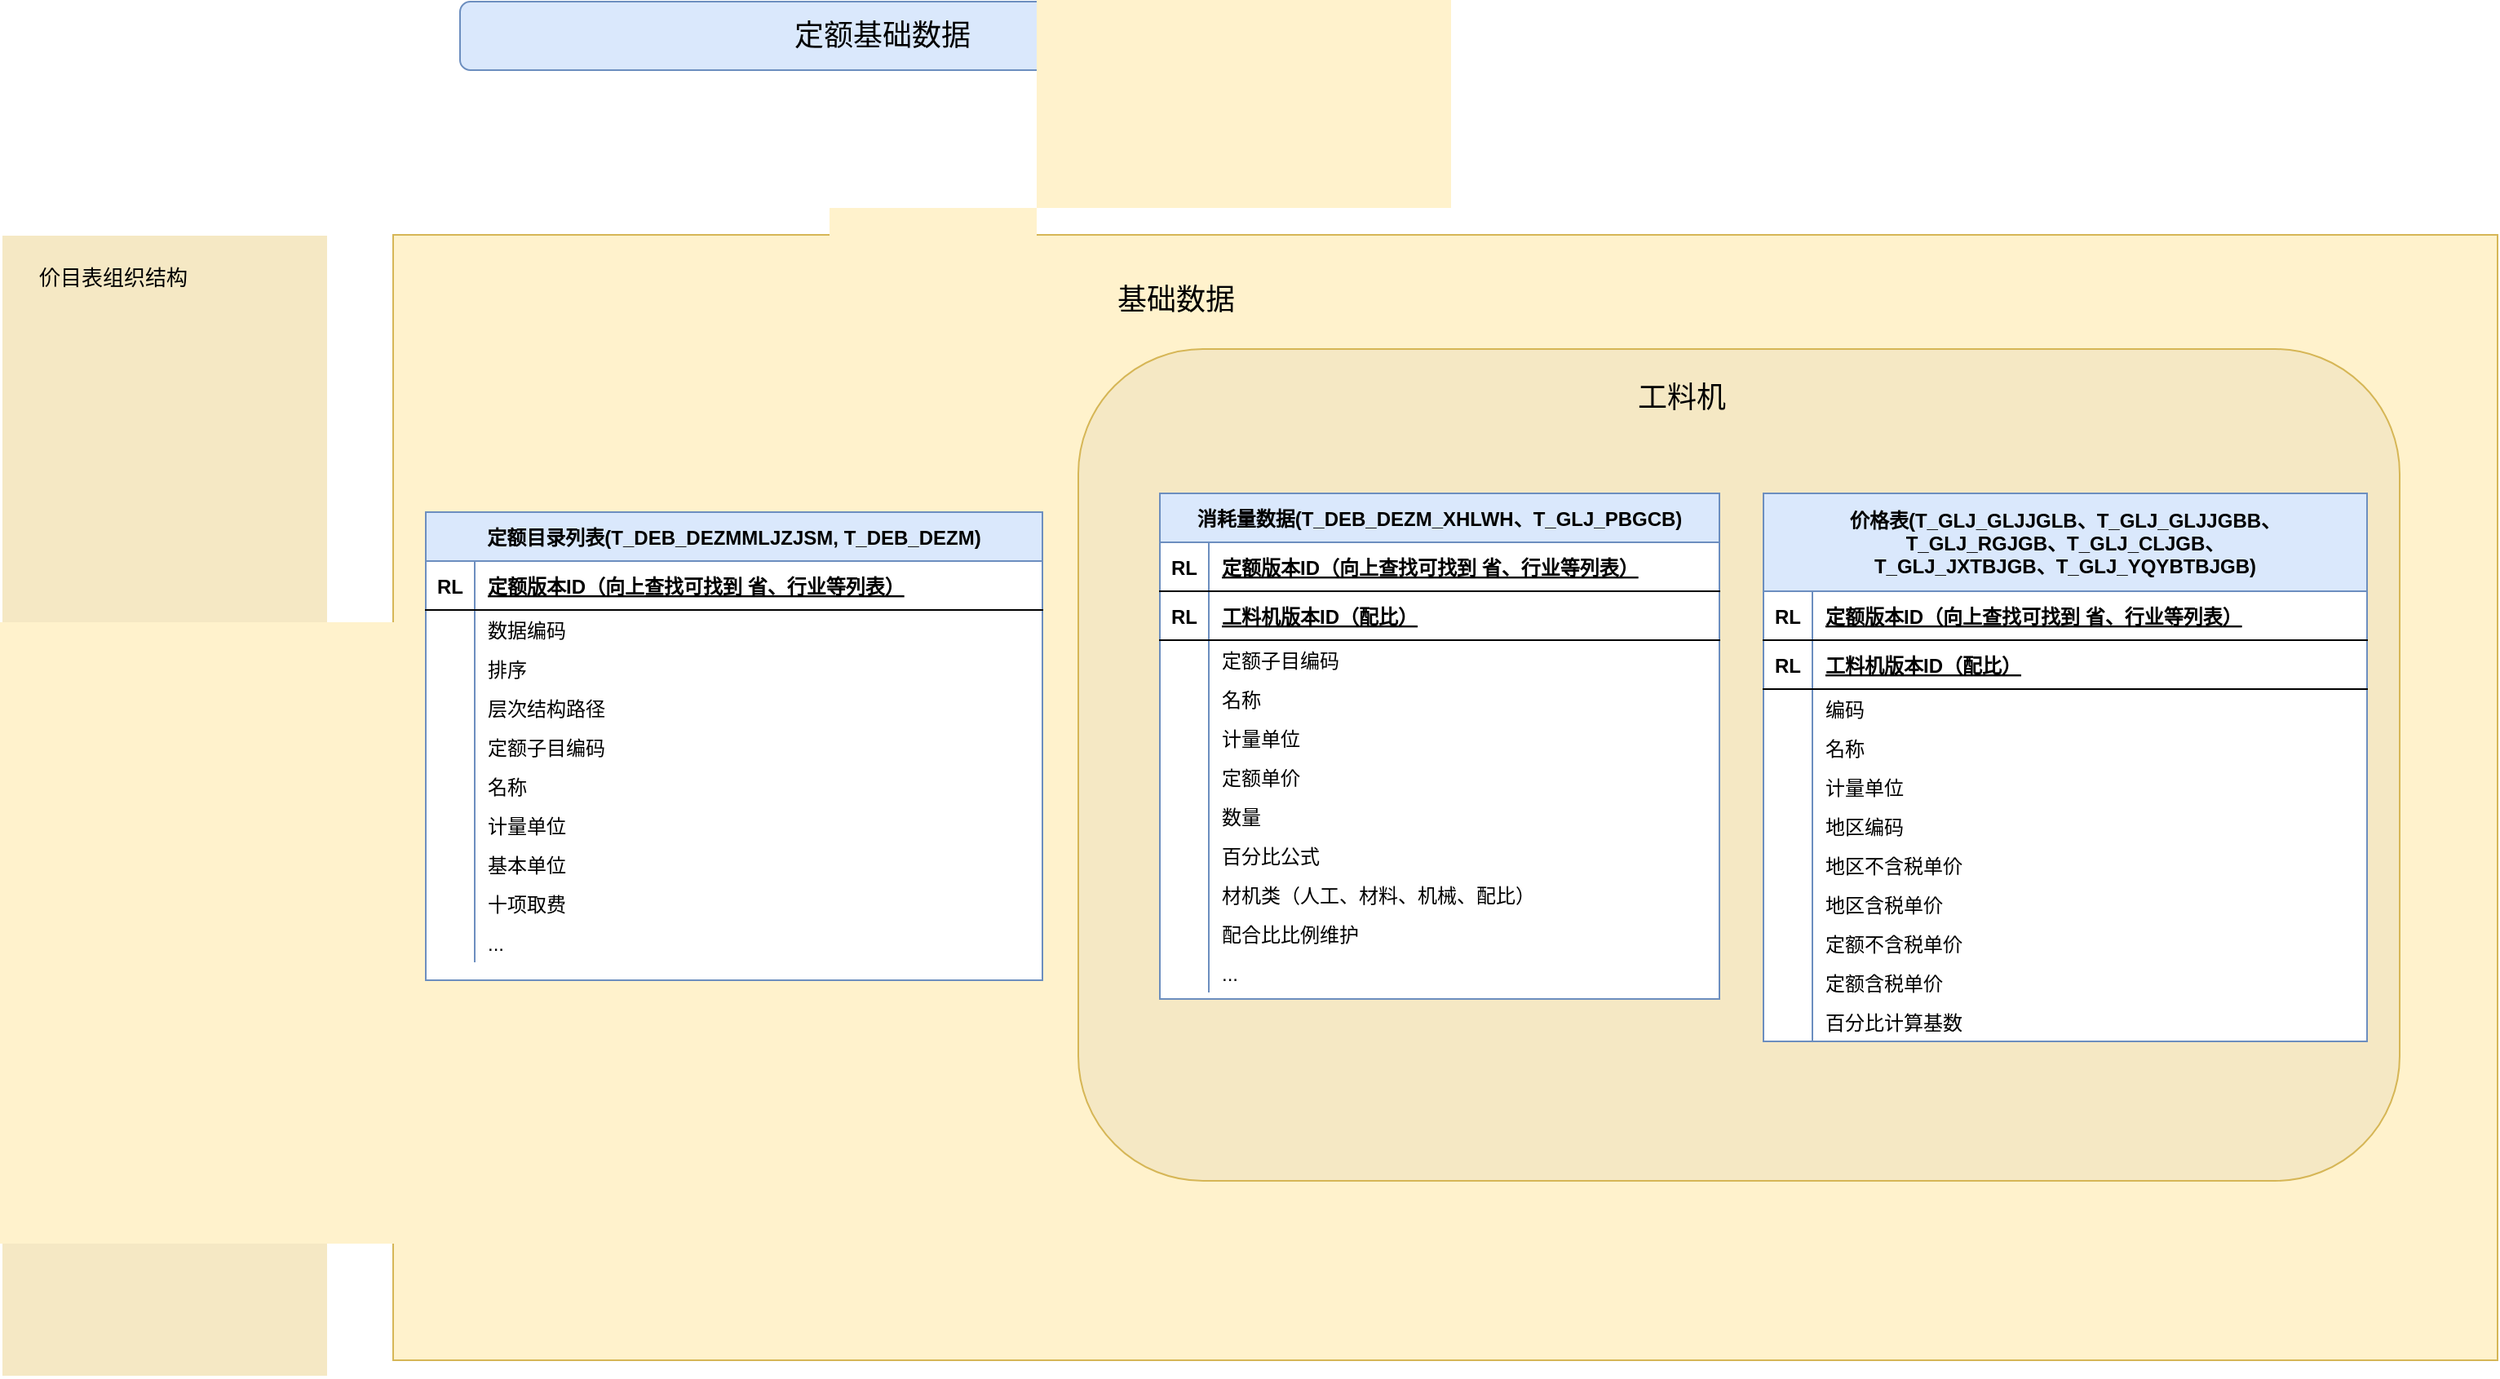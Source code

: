 <mxfile version="15.3.7" type="github">
  <diagram id="z3O7KY8zu0FNePKKX8sA" name="第 1 页">
    <mxGraphModel dx="1782" dy="1140" grid="1" gridSize="10" guides="1" tooltips="1" connect="1" arrows="1" fold="1" page="1" pageScale="1" pageWidth="827" pageHeight="1169" math="0" shadow="0">
      <root>
        <mxCell id="0" />
        <mxCell id="1" parent="0" />
        <mxCell id="youQ26tibhnT-pj0xiDj-103" value="" style="rounded=0;whiteSpace=wrap;html=1;shadow=0;sketch=0;fontSize=13;fillColor=#fff2cc;strokeColor=#d6b656;" vertex="1" parent="1">
          <mxGeometry x="260" y="150" width="1290" height="690" as="geometry" />
        </mxCell>
        <mxCell id="youQ26tibhnT-pj0xiDj-1" value="&lt;font style=&quot;font-size: 18px&quot;&gt;定额基础数据&lt;/font&gt;" style="rounded=1;whiteSpace=wrap;html=1;fontFamily=Verdana;fontSize=9;fontColor=#000000;fillColor=#dae8fc;strokeColor=#6c8ebf;" vertex="1" parent="1">
          <mxGeometry x="301" y="7" width="518" height="42" as="geometry" />
        </mxCell>
        <mxCell id="youQ26tibhnT-pj0xiDj-2" value="定额目录列表(T_DEB_DEZMMLJZJSM, T_DEB_DEZM)" style="shape=table;startSize=30;container=1;collapsible=1;childLayout=tableLayout;fixedRows=1;rowLines=0;fontStyle=1;align=center;resizeLast=1;fillColor=#dae8fc;strokeColor=#6c8ebf;shadow=0;rounded=0;sketch=0;swimlaneFillColor=default;" vertex="1" parent="1">
          <mxGeometry x="280" y="320" width="378" height="287" as="geometry">
            <mxRectangle x="770" y="98" width="140" height="28" as="alternateBounds" />
          </mxGeometry>
        </mxCell>
        <mxCell id="youQ26tibhnT-pj0xiDj-3" value="" style="shape=partialRectangle;collapsible=0;dropTarget=0;pointerEvents=0;fillColor=none;top=0;left=0;bottom=1;right=0;points=[[0,0.5],[1,0.5]];portConstraint=eastwest;" vertex="1" parent="youQ26tibhnT-pj0xiDj-2">
          <mxGeometry y="30" width="378" height="30" as="geometry" />
        </mxCell>
        <mxCell id="youQ26tibhnT-pj0xiDj-4" value="RL" style="shape=partialRectangle;connectable=0;fillColor=none;top=0;left=0;bottom=0;right=0;fontStyle=1;overflow=hidden;" vertex="1" parent="youQ26tibhnT-pj0xiDj-3">
          <mxGeometry width="30" height="30" as="geometry">
            <mxRectangle width="30" height="30" as="alternateBounds" />
          </mxGeometry>
        </mxCell>
        <mxCell id="youQ26tibhnT-pj0xiDj-5" value="定额版本ID（向上查找可找到 省、行业等列表）" style="shape=partialRectangle;connectable=0;fillColor=none;top=0;left=0;bottom=0;right=0;align=left;spacingLeft=6;fontStyle=5;overflow=hidden;" vertex="1" parent="youQ26tibhnT-pj0xiDj-3">
          <mxGeometry x="30" width="348" height="30" as="geometry">
            <mxRectangle width="348" height="30" as="alternateBounds" />
          </mxGeometry>
        </mxCell>
        <mxCell id="youQ26tibhnT-pj0xiDj-6" value="" style="shape=partialRectangle;collapsible=0;dropTarget=0;pointerEvents=0;fillColor=none;top=0;left=0;bottom=0;right=0;points=[[0,0.5],[1,0.5]];portConstraint=eastwest;" vertex="1" parent="youQ26tibhnT-pj0xiDj-2">
          <mxGeometry y="60" width="378" height="24" as="geometry" />
        </mxCell>
        <mxCell id="youQ26tibhnT-pj0xiDj-7" value="" style="shape=partialRectangle;connectable=0;fillColor=none;top=0;left=0;bottom=0;right=0;editable=1;overflow=hidden;" vertex="1" parent="youQ26tibhnT-pj0xiDj-6">
          <mxGeometry width="30" height="24" as="geometry">
            <mxRectangle width="30" height="24" as="alternateBounds" />
          </mxGeometry>
        </mxCell>
        <mxCell id="youQ26tibhnT-pj0xiDj-8" value="数据编码" style="shape=partialRectangle;connectable=0;fillColor=none;top=0;left=0;bottom=0;right=0;align=left;spacingLeft=6;overflow=hidden;" vertex="1" parent="youQ26tibhnT-pj0xiDj-6">
          <mxGeometry x="30" width="348" height="24" as="geometry">
            <mxRectangle width="348" height="24" as="alternateBounds" />
          </mxGeometry>
        </mxCell>
        <mxCell id="youQ26tibhnT-pj0xiDj-9" value="" style="shape=partialRectangle;collapsible=0;dropTarget=0;pointerEvents=0;fillColor=none;top=0;left=0;bottom=0;right=0;points=[[0,0.5],[1,0.5]];portConstraint=eastwest;" vertex="1" parent="youQ26tibhnT-pj0xiDj-2">
          <mxGeometry y="84" width="378" height="24" as="geometry" />
        </mxCell>
        <mxCell id="youQ26tibhnT-pj0xiDj-10" value="" style="shape=partialRectangle;connectable=0;fillColor=none;top=0;left=0;bottom=0;right=0;editable=1;overflow=hidden;" vertex="1" parent="youQ26tibhnT-pj0xiDj-9">
          <mxGeometry width="30" height="24" as="geometry">
            <mxRectangle width="30" height="24" as="alternateBounds" />
          </mxGeometry>
        </mxCell>
        <mxCell id="youQ26tibhnT-pj0xiDj-11" value="排序" style="shape=partialRectangle;connectable=0;fillColor=none;top=0;left=0;bottom=0;right=0;align=left;spacingLeft=6;overflow=hidden;" vertex="1" parent="youQ26tibhnT-pj0xiDj-9">
          <mxGeometry x="30" width="348" height="24" as="geometry">
            <mxRectangle width="348" height="24" as="alternateBounds" />
          </mxGeometry>
        </mxCell>
        <mxCell id="youQ26tibhnT-pj0xiDj-12" value="" style="shape=partialRectangle;collapsible=0;dropTarget=0;pointerEvents=0;fillColor=none;top=0;left=0;bottom=0;right=0;points=[[0,0.5],[1,0.5]];portConstraint=eastwest;" vertex="1" parent="youQ26tibhnT-pj0xiDj-2">
          <mxGeometry y="108" width="378" height="24" as="geometry" />
        </mxCell>
        <mxCell id="youQ26tibhnT-pj0xiDj-13" value="" style="shape=partialRectangle;connectable=0;fillColor=none;top=0;left=0;bottom=0;right=0;editable=1;overflow=hidden;" vertex="1" parent="youQ26tibhnT-pj0xiDj-12">
          <mxGeometry width="30" height="24" as="geometry">
            <mxRectangle width="30" height="24" as="alternateBounds" />
          </mxGeometry>
        </mxCell>
        <mxCell id="youQ26tibhnT-pj0xiDj-14" value="层次结构路径" style="shape=partialRectangle;connectable=0;fillColor=none;top=0;left=0;bottom=0;right=0;align=left;spacingLeft=6;overflow=hidden;" vertex="1" parent="youQ26tibhnT-pj0xiDj-12">
          <mxGeometry x="30" width="348" height="24" as="geometry">
            <mxRectangle width="348" height="24" as="alternateBounds" />
          </mxGeometry>
        </mxCell>
        <mxCell id="youQ26tibhnT-pj0xiDj-15" value="" style="shape=partialRectangle;collapsible=0;dropTarget=0;pointerEvents=0;fillColor=none;top=0;left=0;bottom=0;right=0;points=[[0,0.5],[1,0.5]];portConstraint=eastwest;" vertex="1" parent="youQ26tibhnT-pj0xiDj-2">
          <mxGeometry y="132" width="378" height="24" as="geometry" />
        </mxCell>
        <mxCell id="youQ26tibhnT-pj0xiDj-16" value="" style="shape=partialRectangle;connectable=0;fillColor=none;top=0;left=0;bottom=0;right=0;editable=1;overflow=hidden;" vertex="1" parent="youQ26tibhnT-pj0xiDj-15">
          <mxGeometry width="30" height="24" as="geometry">
            <mxRectangle width="30" height="24" as="alternateBounds" />
          </mxGeometry>
        </mxCell>
        <mxCell id="youQ26tibhnT-pj0xiDj-17" value="定额子目编码" style="shape=partialRectangle;connectable=0;fillColor=none;top=0;left=0;bottom=0;right=0;align=left;spacingLeft=6;overflow=hidden;" vertex="1" parent="youQ26tibhnT-pj0xiDj-15">
          <mxGeometry x="30" width="348" height="24" as="geometry">
            <mxRectangle width="348" height="24" as="alternateBounds" />
          </mxGeometry>
        </mxCell>
        <mxCell id="youQ26tibhnT-pj0xiDj-18" value="" style="shape=partialRectangle;collapsible=0;dropTarget=0;pointerEvents=0;fillColor=none;top=0;left=0;bottom=0;right=0;points=[[0,0.5],[1,0.5]];portConstraint=eastwest;" vertex="1" parent="youQ26tibhnT-pj0xiDj-2">
          <mxGeometry y="156" width="378" height="24" as="geometry" />
        </mxCell>
        <mxCell id="youQ26tibhnT-pj0xiDj-19" value="" style="shape=partialRectangle;connectable=0;fillColor=none;top=0;left=0;bottom=0;right=0;editable=1;overflow=hidden;" vertex="1" parent="youQ26tibhnT-pj0xiDj-18">
          <mxGeometry width="30" height="24" as="geometry">
            <mxRectangle width="30" height="24" as="alternateBounds" />
          </mxGeometry>
        </mxCell>
        <mxCell id="youQ26tibhnT-pj0xiDj-20" value="名称" style="shape=partialRectangle;connectable=0;fillColor=none;top=0;left=0;bottom=0;right=0;align=left;spacingLeft=6;overflow=hidden;" vertex="1" parent="youQ26tibhnT-pj0xiDj-18">
          <mxGeometry x="30" width="348" height="24" as="geometry">
            <mxRectangle width="348" height="24" as="alternateBounds" />
          </mxGeometry>
        </mxCell>
        <mxCell id="youQ26tibhnT-pj0xiDj-21" value="" style="shape=partialRectangle;collapsible=0;dropTarget=0;pointerEvents=0;fillColor=none;top=0;left=0;bottom=0;right=0;points=[[0,0.5],[1,0.5]];portConstraint=eastwest;" vertex="1" parent="youQ26tibhnT-pj0xiDj-2">
          <mxGeometry y="180" width="378" height="24" as="geometry" />
        </mxCell>
        <mxCell id="youQ26tibhnT-pj0xiDj-22" value="" style="shape=partialRectangle;connectable=0;fillColor=none;top=0;left=0;bottom=0;right=0;editable=1;overflow=hidden;" vertex="1" parent="youQ26tibhnT-pj0xiDj-21">
          <mxGeometry width="30" height="24" as="geometry">
            <mxRectangle width="30" height="24" as="alternateBounds" />
          </mxGeometry>
        </mxCell>
        <mxCell id="youQ26tibhnT-pj0xiDj-23" value="计量单位" style="shape=partialRectangle;connectable=0;fillColor=none;top=0;left=0;bottom=0;right=0;align=left;spacingLeft=6;overflow=hidden;" vertex="1" parent="youQ26tibhnT-pj0xiDj-21">
          <mxGeometry x="30" width="348" height="24" as="geometry">
            <mxRectangle width="348" height="24" as="alternateBounds" />
          </mxGeometry>
        </mxCell>
        <mxCell id="youQ26tibhnT-pj0xiDj-24" value="" style="shape=partialRectangle;collapsible=0;dropTarget=0;pointerEvents=0;fillColor=none;top=0;left=0;bottom=0;right=0;points=[[0,0.5],[1,0.5]];portConstraint=eastwest;" vertex="1" parent="youQ26tibhnT-pj0xiDj-2">
          <mxGeometry y="204" width="378" height="24" as="geometry" />
        </mxCell>
        <mxCell id="youQ26tibhnT-pj0xiDj-25" value="" style="shape=partialRectangle;connectable=0;fillColor=none;top=0;left=0;bottom=0;right=0;editable=1;overflow=hidden;" vertex="1" parent="youQ26tibhnT-pj0xiDj-24">
          <mxGeometry width="30" height="24" as="geometry">
            <mxRectangle width="30" height="24" as="alternateBounds" />
          </mxGeometry>
        </mxCell>
        <mxCell id="youQ26tibhnT-pj0xiDj-26" value="基本单位" style="shape=partialRectangle;connectable=0;fillColor=none;top=0;left=0;bottom=0;right=0;align=left;spacingLeft=6;overflow=hidden;" vertex="1" parent="youQ26tibhnT-pj0xiDj-24">
          <mxGeometry x="30" width="348" height="24" as="geometry">
            <mxRectangle width="348" height="24" as="alternateBounds" />
          </mxGeometry>
        </mxCell>
        <mxCell id="youQ26tibhnT-pj0xiDj-27" value="" style="shape=partialRectangle;collapsible=0;dropTarget=0;pointerEvents=0;fillColor=none;top=0;left=0;bottom=0;right=0;points=[[0,0.5],[1,0.5]];portConstraint=eastwest;" vertex="1" parent="youQ26tibhnT-pj0xiDj-2">
          <mxGeometry y="228" width="378" height="24" as="geometry" />
        </mxCell>
        <mxCell id="youQ26tibhnT-pj0xiDj-28" value="" style="shape=partialRectangle;connectable=0;fillColor=none;top=0;left=0;bottom=0;right=0;editable=1;overflow=hidden;" vertex="1" parent="youQ26tibhnT-pj0xiDj-27">
          <mxGeometry width="30" height="24" as="geometry">
            <mxRectangle width="30" height="24" as="alternateBounds" />
          </mxGeometry>
        </mxCell>
        <mxCell id="youQ26tibhnT-pj0xiDj-29" value="十项取费" style="shape=partialRectangle;connectable=0;fillColor=none;top=0;left=0;bottom=0;right=0;align=left;spacingLeft=6;overflow=hidden;" vertex="1" parent="youQ26tibhnT-pj0xiDj-27">
          <mxGeometry x="30" width="348" height="24" as="geometry">
            <mxRectangle width="348" height="24" as="alternateBounds" />
          </mxGeometry>
        </mxCell>
        <mxCell id="youQ26tibhnT-pj0xiDj-30" value="" style="shape=partialRectangle;collapsible=0;dropTarget=0;pointerEvents=0;fillColor=none;top=0;left=0;bottom=0;right=0;points=[[0,0.5],[1,0.5]];portConstraint=eastwest;" vertex="1" parent="youQ26tibhnT-pj0xiDj-2">
          <mxGeometry y="252" width="378" height="24" as="geometry" />
        </mxCell>
        <mxCell id="youQ26tibhnT-pj0xiDj-31" value="" style="shape=partialRectangle;connectable=0;fillColor=none;top=0;left=0;bottom=0;right=0;editable=1;overflow=hidden;" vertex="1" parent="youQ26tibhnT-pj0xiDj-30">
          <mxGeometry width="30" height="24" as="geometry">
            <mxRectangle width="30" height="24" as="alternateBounds" />
          </mxGeometry>
        </mxCell>
        <mxCell id="youQ26tibhnT-pj0xiDj-32" value="..." style="shape=partialRectangle;connectable=0;fillColor=none;top=0;left=0;bottom=0;right=0;align=left;spacingLeft=6;overflow=hidden;" vertex="1" parent="youQ26tibhnT-pj0xiDj-30">
          <mxGeometry x="30" width="348" height="24" as="geometry">
            <mxRectangle width="348" height="24" as="alternateBounds" />
          </mxGeometry>
        </mxCell>
        <mxCell id="youQ26tibhnT-pj0xiDj-102" value="&lt;font style=&quot;font-size: 18px&quot;&gt;基础数据&lt;/font&gt;" style="text;html=1;strokeColor=none;fillColor=none;align=center;verticalAlign=middle;whiteSpace=wrap;rounded=0;shadow=0;sketch=0;fontSize=13;" vertex="1" parent="1">
          <mxGeometry x="670" y="180" width="140" height="20" as="geometry" />
        </mxCell>
        <mxCell id="youQ26tibhnT-pj0xiDj-139" value="" style="rounded=1;whiteSpace=wrap;html=1;shadow=0;sketch=0;fontSize=13;fillColor=#F5E8C4;strokeColor=#d6b656;" vertex="1" parent="1">
          <mxGeometry x="680" y="220" width="810" height="510" as="geometry" />
        </mxCell>
        <mxCell id="youQ26tibhnT-pj0xiDj-104" value="消耗量数据(T_DEB_DEZM_XHLWH、T_GLJ_PBGCB)" style="shape=table;startSize=30;container=1;collapsible=1;childLayout=tableLayout;fixedRows=1;rowLines=0;fontStyle=1;align=center;resizeLast=1;fillColor=#dae8fc;strokeColor=#6c8ebf;shadow=0;rounded=0;sketch=0;swimlaneFillColor=default;" vertex="1" parent="1">
          <mxGeometry x="730" y="308.5" width="343" height="310" as="geometry">
            <mxRectangle x="770" y="98" width="140" height="28" as="alternateBounds" />
          </mxGeometry>
        </mxCell>
        <mxCell id="youQ26tibhnT-pj0xiDj-105" value="" style="shape=partialRectangle;collapsible=0;dropTarget=0;pointerEvents=0;fillColor=none;top=0;left=0;bottom=1;right=0;points=[[0,0.5],[1,0.5]];portConstraint=eastwest;" vertex="1" parent="youQ26tibhnT-pj0xiDj-104">
          <mxGeometry y="30" width="343" height="30" as="geometry" />
        </mxCell>
        <mxCell id="youQ26tibhnT-pj0xiDj-106" value="RL" style="shape=partialRectangle;connectable=0;fillColor=none;top=0;left=0;bottom=0;right=0;fontStyle=1;overflow=hidden;" vertex="1" parent="youQ26tibhnT-pj0xiDj-105">
          <mxGeometry width="30" height="30" as="geometry">
            <mxRectangle width="30" height="30" as="alternateBounds" />
          </mxGeometry>
        </mxCell>
        <mxCell id="youQ26tibhnT-pj0xiDj-107" value="定额版本ID（向上查找可找到 省、行业等列表）" style="shape=partialRectangle;connectable=0;fillColor=none;top=0;left=0;bottom=0;right=0;align=left;spacingLeft=6;fontStyle=5;overflow=hidden;" vertex="1" parent="youQ26tibhnT-pj0xiDj-105">
          <mxGeometry x="30" width="313" height="30" as="geometry">
            <mxRectangle width="313" height="30" as="alternateBounds" />
          </mxGeometry>
        </mxCell>
        <mxCell id="youQ26tibhnT-pj0xiDj-135" value="" style="shape=partialRectangle;collapsible=0;dropTarget=0;pointerEvents=0;fillColor=none;top=0;left=0;bottom=1;right=0;points=[[0,0.5],[1,0.5]];portConstraint=eastwest;" vertex="1" parent="youQ26tibhnT-pj0xiDj-104">
          <mxGeometry y="60" width="343" height="30" as="geometry" />
        </mxCell>
        <mxCell id="youQ26tibhnT-pj0xiDj-136" value="RL" style="shape=partialRectangle;connectable=0;fillColor=none;top=0;left=0;bottom=0;right=0;fontStyle=1;overflow=hidden;" vertex="1" parent="youQ26tibhnT-pj0xiDj-135">
          <mxGeometry width="30" height="30" as="geometry">
            <mxRectangle width="30" height="30" as="alternateBounds" />
          </mxGeometry>
        </mxCell>
        <mxCell id="youQ26tibhnT-pj0xiDj-137" value="工料机版本ID（配比）" style="shape=partialRectangle;connectable=0;fillColor=none;top=0;left=0;bottom=0;right=0;align=left;spacingLeft=6;fontStyle=5;overflow=hidden;" vertex="1" parent="youQ26tibhnT-pj0xiDj-135">
          <mxGeometry x="30" width="313" height="30" as="geometry">
            <mxRectangle width="313" height="30" as="alternateBounds" />
          </mxGeometry>
        </mxCell>
        <mxCell id="youQ26tibhnT-pj0xiDj-108" value="" style="shape=partialRectangle;collapsible=0;dropTarget=0;pointerEvents=0;fillColor=none;top=0;left=0;bottom=0;right=0;points=[[0,0.5],[1,0.5]];portConstraint=eastwest;" vertex="1" parent="youQ26tibhnT-pj0xiDj-104">
          <mxGeometry y="90" width="343" height="24" as="geometry" />
        </mxCell>
        <mxCell id="youQ26tibhnT-pj0xiDj-109" value="" style="shape=partialRectangle;connectable=0;fillColor=none;top=0;left=0;bottom=0;right=0;editable=1;overflow=hidden;" vertex="1" parent="youQ26tibhnT-pj0xiDj-108">
          <mxGeometry width="30" height="24" as="geometry">
            <mxRectangle width="30" height="24" as="alternateBounds" />
          </mxGeometry>
        </mxCell>
        <mxCell id="youQ26tibhnT-pj0xiDj-110" value="定额子目编码" style="shape=partialRectangle;connectable=0;fillColor=none;top=0;left=0;bottom=0;right=0;align=left;spacingLeft=6;overflow=hidden;" vertex="1" parent="youQ26tibhnT-pj0xiDj-108">
          <mxGeometry x="30" width="313" height="24" as="geometry">
            <mxRectangle width="313" height="24" as="alternateBounds" />
          </mxGeometry>
        </mxCell>
        <mxCell id="youQ26tibhnT-pj0xiDj-111" value="" style="shape=partialRectangle;collapsible=0;dropTarget=0;pointerEvents=0;fillColor=none;top=0;left=0;bottom=0;right=0;points=[[0,0.5],[1,0.5]];portConstraint=eastwest;" vertex="1" parent="youQ26tibhnT-pj0xiDj-104">
          <mxGeometry y="114" width="343" height="24" as="geometry" />
        </mxCell>
        <mxCell id="youQ26tibhnT-pj0xiDj-112" value="" style="shape=partialRectangle;connectable=0;fillColor=none;top=0;left=0;bottom=0;right=0;editable=1;overflow=hidden;" vertex="1" parent="youQ26tibhnT-pj0xiDj-111">
          <mxGeometry width="30" height="24" as="geometry">
            <mxRectangle width="30" height="24" as="alternateBounds" />
          </mxGeometry>
        </mxCell>
        <mxCell id="youQ26tibhnT-pj0xiDj-113" value="名称" style="shape=partialRectangle;connectable=0;fillColor=none;top=0;left=0;bottom=0;right=0;align=left;spacingLeft=6;overflow=hidden;" vertex="1" parent="youQ26tibhnT-pj0xiDj-111">
          <mxGeometry x="30" width="313" height="24" as="geometry">
            <mxRectangle width="313" height="24" as="alternateBounds" />
          </mxGeometry>
        </mxCell>
        <mxCell id="youQ26tibhnT-pj0xiDj-114" value="" style="shape=partialRectangle;collapsible=0;dropTarget=0;pointerEvents=0;fillColor=none;top=0;left=0;bottom=0;right=0;points=[[0,0.5],[1,0.5]];portConstraint=eastwest;" vertex="1" parent="youQ26tibhnT-pj0xiDj-104">
          <mxGeometry y="138" width="343" height="24" as="geometry" />
        </mxCell>
        <mxCell id="youQ26tibhnT-pj0xiDj-115" value="" style="shape=partialRectangle;connectable=0;fillColor=none;top=0;left=0;bottom=0;right=0;editable=1;overflow=hidden;" vertex="1" parent="youQ26tibhnT-pj0xiDj-114">
          <mxGeometry width="30" height="24" as="geometry">
            <mxRectangle width="30" height="24" as="alternateBounds" />
          </mxGeometry>
        </mxCell>
        <mxCell id="youQ26tibhnT-pj0xiDj-116" value="计量单位" style="shape=partialRectangle;connectable=0;fillColor=none;top=0;left=0;bottom=0;right=0;align=left;spacingLeft=6;overflow=hidden;" vertex="1" parent="youQ26tibhnT-pj0xiDj-114">
          <mxGeometry x="30" width="313" height="24" as="geometry">
            <mxRectangle width="313" height="24" as="alternateBounds" />
          </mxGeometry>
        </mxCell>
        <mxCell id="youQ26tibhnT-pj0xiDj-117" value="" style="shape=partialRectangle;collapsible=0;dropTarget=0;pointerEvents=0;fillColor=none;top=0;left=0;bottom=0;right=0;points=[[0,0.5],[1,0.5]];portConstraint=eastwest;" vertex="1" parent="youQ26tibhnT-pj0xiDj-104">
          <mxGeometry y="162" width="343" height="24" as="geometry" />
        </mxCell>
        <mxCell id="youQ26tibhnT-pj0xiDj-118" value="" style="shape=partialRectangle;connectable=0;fillColor=none;top=0;left=0;bottom=0;right=0;editable=1;overflow=hidden;" vertex="1" parent="youQ26tibhnT-pj0xiDj-117">
          <mxGeometry width="30" height="24" as="geometry">
            <mxRectangle width="30" height="24" as="alternateBounds" />
          </mxGeometry>
        </mxCell>
        <mxCell id="youQ26tibhnT-pj0xiDj-119" value="定额单价" style="shape=partialRectangle;connectable=0;fillColor=none;top=0;left=0;bottom=0;right=0;align=left;spacingLeft=6;overflow=hidden;" vertex="1" parent="youQ26tibhnT-pj0xiDj-117">
          <mxGeometry x="30" width="313" height="24" as="geometry">
            <mxRectangle width="313" height="24" as="alternateBounds" />
          </mxGeometry>
        </mxCell>
        <mxCell id="youQ26tibhnT-pj0xiDj-120" value="" style="shape=partialRectangle;collapsible=0;dropTarget=0;pointerEvents=0;fillColor=none;top=0;left=0;bottom=0;right=0;points=[[0,0.5],[1,0.5]];portConstraint=eastwest;" vertex="1" parent="youQ26tibhnT-pj0xiDj-104">
          <mxGeometry y="186" width="343" height="24" as="geometry" />
        </mxCell>
        <mxCell id="youQ26tibhnT-pj0xiDj-121" value="" style="shape=partialRectangle;connectable=0;fillColor=none;top=0;left=0;bottom=0;right=0;editable=1;overflow=hidden;" vertex="1" parent="youQ26tibhnT-pj0xiDj-120">
          <mxGeometry width="30" height="24" as="geometry">
            <mxRectangle width="30" height="24" as="alternateBounds" />
          </mxGeometry>
        </mxCell>
        <mxCell id="youQ26tibhnT-pj0xiDj-122" value="数量" style="shape=partialRectangle;connectable=0;fillColor=none;top=0;left=0;bottom=0;right=0;align=left;spacingLeft=6;overflow=hidden;" vertex="1" parent="youQ26tibhnT-pj0xiDj-120">
          <mxGeometry x="30" width="313" height="24" as="geometry">
            <mxRectangle width="313" height="24" as="alternateBounds" />
          </mxGeometry>
        </mxCell>
        <mxCell id="youQ26tibhnT-pj0xiDj-123" value="" style="shape=partialRectangle;collapsible=0;dropTarget=0;pointerEvents=0;fillColor=none;top=0;left=0;bottom=0;right=0;points=[[0,0.5],[1,0.5]];portConstraint=eastwest;" vertex="1" parent="youQ26tibhnT-pj0xiDj-104">
          <mxGeometry y="210" width="343" height="24" as="geometry" />
        </mxCell>
        <mxCell id="youQ26tibhnT-pj0xiDj-124" value="" style="shape=partialRectangle;connectable=0;fillColor=none;top=0;left=0;bottom=0;right=0;editable=1;overflow=hidden;" vertex="1" parent="youQ26tibhnT-pj0xiDj-123">
          <mxGeometry width="30" height="24" as="geometry">
            <mxRectangle width="30" height="24" as="alternateBounds" />
          </mxGeometry>
        </mxCell>
        <mxCell id="youQ26tibhnT-pj0xiDj-125" value="百分比公式" style="shape=partialRectangle;connectable=0;fillColor=none;top=0;left=0;bottom=0;right=0;align=left;spacingLeft=6;overflow=hidden;" vertex="1" parent="youQ26tibhnT-pj0xiDj-123">
          <mxGeometry x="30" width="313" height="24" as="geometry">
            <mxRectangle width="313" height="24" as="alternateBounds" />
          </mxGeometry>
        </mxCell>
        <mxCell id="youQ26tibhnT-pj0xiDj-126" value="" style="shape=partialRectangle;collapsible=0;dropTarget=0;pointerEvents=0;fillColor=none;top=0;left=0;bottom=0;right=0;points=[[0,0.5],[1,0.5]];portConstraint=eastwest;" vertex="1" parent="youQ26tibhnT-pj0xiDj-104">
          <mxGeometry y="234" width="343" height="24" as="geometry" />
        </mxCell>
        <mxCell id="youQ26tibhnT-pj0xiDj-127" value="" style="shape=partialRectangle;connectable=0;fillColor=none;top=0;left=0;bottom=0;right=0;editable=1;overflow=hidden;" vertex="1" parent="youQ26tibhnT-pj0xiDj-126">
          <mxGeometry width="30" height="24" as="geometry">
            <mxRectangle width="30" height="24" as="alternateBounds" />
          </mxGeometry>
        </mxCell>
        <mxCell id="youQ26tibhnT-pj0xiDj-128" value="材机类（人工、材料、机械、配比）" style="shape=partialRectangle;connectable=0;fillColor=none;top=0;left=0;bottom=0;right=0;align=left;spacingLeft=6;overflow=hidden;" vertex="1" parent="youQ26tibhnT-pj0xiDj-126">
          <mxGeometry x="30" width="313" height="24" as="geometry">
            <mxRectangle width="313" height="24" as="alternateBounds" />
          </mxGeometry>
        </mxCell>
        <mxCell id="youQ26tibhnT-pj0xiDj-129" value="" style="shape=partialRectangle;collapsible=0;dropTarget=0;pointerEvents=0;fillColor=none;top=0;left=0;bottom=0;right=0;points=[[0,0.5],[1,0.5]];portConstraint=eastwest;" vertex="1" parent="youQ26tibhnT-pj0xiDj-104">
          <mxGeometry y="258" width="343" height="24" as="geometry" />
        </mxCell>
        <mxCell id="youQ26tibhnT-pj0xiDj-130" value="" style="shape=partialRectangle;connectable=0;fillColor=none;top=0;left=0;bottom=0;right=0;editable=1;overflow=hidden;" vertex="1" parent="youQ26tibhnT-pj0xiDj-129">
          <mxGeometry width="30" height="24" as="geometry">
            <mxRectangle width="30" height="24" as="alternateBounds" />
          </mxGeometry>
        </mxCell>
        <mxCell id="youQ26tibhnT-pj0xiDj-131" value="配合比比例维护" style="shape=partialRectangle;connectable=0;fillColor=none;top=0;left=0;bottom=0;right=0;align=left;spacingLeft=6;overflow=hidden;" vertex="1" parent="youQ26tibhnT-pj0xiDj-129">
          <mxGeometry x="30" width="313" height="24" as="geometry">
            <mxRectangle width="313" height="24" as="alternateBounds" />
          </mxGeometry>
        </mxCell>
        <mxCell id="youQ26tibhnT-pj0xiDj-132" value="" style="shape=partialRectangle;collapsible=0;dropTarget=0;pointerEvents=0;fillColor=none;top=0;left=0;bottom=0;right=0;points=[[0,0.5],[1,0.5]];portConstraint=eastwest;" vertex="1" parent="youQ26tibhnT-pj0xiDj-104">
          <mxGeometry y="282" width="343" height="24" as="geometry" />
        </mxCell>
        <mxCell id="youQ26tibhnT-pj0xiDj-133" value="" style="shape=partialRectangle;connectable=0;fillColor=none;top=0;left=0;bottom=0;right=0;editable=1;overflow=hidden;" vertex="1" parent="youQ26tibhnT-pj0xiDj-132">
          <mxGeometry width="30" height="24" as="geometry">
            <mxRectangle width="30" height="24" as="alternateBounds" />
          </mxGeometry>
        </mxCell>
        <mxCell id="youQ26tibhnT-pj0xiDj-134" value="..." style="shape=partialRectangle;connectable=0;fillColor=none;top=0;left=0;bottom=0;right=0;align=left;spacingLeft=6;overflow=hidden;" vertex="1" parent="youQ26tibhnT-pj0xiDj-132">
          <mxGeometry x="30" width="313" height="24" as="geometry">
            <mxRectangle width="313" height="24" as="alternateBounds" />
          </mxGeometry>
        </mxCell>
        <mxCell id="youQ26tibhnT-pj0xiDj-140" value="&lt;span style=&quot;font-size: 18px&quot;&gt;工料机&lt;/span&gt;" style="text;html=1;strokeColor=none;fillColor=none;align=center;verticalAlign=middle;whiteSpace=wrap;rounded=0;shadow=0;sketch=0;fontSize=13;" vertex="1" parent="1">
          <mxGeometry x="980" y="240" width="140" height="20" as="geometry" />
        </mxCell>
        <mxCell id="youQ26tibhnT-pj0xiDj-141" value="价格表(T_GLJ_GLJJGLB、T_GLJ_GLJJGBB、&#xa;T_GLJ_RGJGB、T_GLJ_CLJGB、&#xa;T_GLJ_JXTBJGB、T_GLJ_YQYBTBJGB)" style="shape=table;startSize=60;container=1;collapsible=1;childLayout=tableLayout;fixedRows=1;rowLines=0;fontStyle=1;align=center;resizeLast=1;fillColor=#dae8fc;strokeColor=#6c8ebf;shadow=0;rounded=0;sketch=0;swimlaneFillColor=default;" vertex="1" parent="1">
          <mxGeometry x="1100" y="308.5" width="370" height="336" as="geometry">
            <mxRectangle x="770" y="98" width="140" height="28" as="alternateBounds" />
          </mxGeometry>
        </mxCell>
        <mxCell id="youQ26tibhnT-pj0xiDj-142" value="" style="shape=partialRectangle;collapsible=0;dropTarget=0;pointerEvents=0;fillColor=none;top=0;left=0;bottom=1;right=0;points=[[0,0.5],[1,0.5]];portConstraint=eastwest;" vertex="1" parent="youQ26tibhnT-pj0xiDj-141">
          <mxGeometry y="60" width="370" height="30" as="geometry" />
        </mxCell>
        <mxCell id="youQ26tibhnT-pj0xiDj-143" value="RL" style="shape=partialRectangle;connectable=0;fillColor=none;top=0;left=0;bottom=0;right=0;fontStyle=1;overflow=hidden;" vertex="1" parent="youQ26tibhnT-pj0xiDj-142">
          <mxGeometry width="30" height="30" as="geometry">
            <mxRectangle width="30" height="30" as="alternateBounds" />
          </mxGeometry>
        </mxCell>
        <mxCell id="youQ26tibhnT-pj0xiDj-144" value="定额版本ID（向上查找可找到 省、行业等列表）" style="shape=partialRectangle;connectable=0;fillColor=none;top=0;left=0;bottom=0;right=0;align=left;spacingLeft=6;fontStyle=5;overflow=hidden;" vertex="1" parent="youQ26tibhnT-pj0xiDj-142">
          <mxGeometry x="30" width="340" height="30" as="geometry">
            <mxRectangle width="340" height="30" as="alternateBounds" />
          </mxGeometry>
        </mxCell>
        <mxCell id="youQ26tibhnT-pj0xiDj-145" value="" style="shape=partialRectangle;collapsible=0;dropTarget=0;pointerEvents=0;fillColor=none;top=0;left=0;bottom=1;right=0;points=[[0,0.5],[1,0.5]];portConstraint=eastwest;" vertex="1" parent="youQ26tibhnT-pj0xiDj-141">
          <mxGeometry y="90" width="370" height="30" as="geometry" />
        </mxCell>
        <mxCell id="youQ26tibhnT-pj0xiDj-146" value="RL" style="shape=partialRectangle;connectable=0;fillColor=none;top=0;left=0;bottom=0;right=0;fontStyle=1;overflow=hidden;" vertex="1" parent="youQ26tibhnT-pj0xiDj-145">
          <mxGeometry width="30" height="30" as="geometry">
            <mxRectangle width="30" height="30" as="alternateBounds" />
          </mxGeometry>
        </mxCell>
        <mxCell id="youQ26tibhnT-pj0xiDj-147" value="工料机版本ID（配比）" style="shape=partialRectangle;connectable=0;fillColor=none;top=0;left=0;bottom=0;right=0;align=left;spacingLeft=6;fontStyle=5;overflow=hidden;" vertex="1" parent="youQ26tibhnT-pj0xiDj-145">
          <mxGeometry x="30" width="340" height="30" as="geometry">
            <mxRectangle width="340" height="30" as="alternateBounds" />
          </mxGeometry>
        </mxCell>
        <mxCell id="youQ26tibhnT-pj0xiDj-148" value="" style="shape=partialRectangle;collapsible=0;dropTarget=0;pointerEvents=0;fillColor=none;top=0;left=0;bottom=0;right=0;points=[[0,0.5],[1,0.5]];portConstraint=eastwest;" vertex="1" parent="youQ26tibhnT-pj0xiDj-141">
          <mxGeometry y="120" width="370" height="24" as="geometry" />
        </mxCell>
        <mxCell id="youQ26tibhnT-pj0xiDj-149" value="" style="shape=partialRectangle;connectable=0;fillColor=none;top=0;left=0;bottom=0;right=0;editable=1;overflow=hidden;" vertex="1" parent="youQ26tibhnT-pj0xiDj-148">
          <mxGeometry width="30" height="24" as="geometry">
            <mxRectangle width="30" height="24" as="alternateBounds" />
          </mxGeometry>
        </mxCell>
        <mxCell id="youQ26tibhnT-pj0xiDj-150" value="编码" style="shape=partialRectangle;connectable=0;fillColor=none;top=0;left=0;bottom=0;right=0;align=left;spacingLeft=6;overflow=hidden;" vertex="1" parent="youQ26tibhnT-pj0xiDj-148">
          <mxGeometry x="30" width="340" height="24" as="geometry">
            <mxRectangle width="340" height="24" as="alternateBounds" />
          </mxGeometry>
        </mxCell>
        <mxCell id="youQ26tibhnT-pj0xiDj-151" value="" style="shape=partialRectangle;collapsible=0;dropTarget=0;pointerEvents=0;fillColor=none;top=0;left=0;bottom=0;right=0;points=[[0,0.5],[1,0.5]];portConstraint=eastwest;" vertex="1" parent="youQ26tibhnT-pj0xiDj-141">
          <mxGeometry y="144" width="370" height="24" as="geometry" />
        </mxCell>
        <mxCell id="youQ26tibhnT-pj0xiDj-152" value="" style="shape=partialRectangle;connectable=0;fillColor=none;top=0;left=0;bottom=0;right=0;editable=1;overflow=hidden;" vertex="1" parent="youQ26tibhnT-pj0xiDj-151">
          <mxGeometry width="30" height="24" as="geometry">
            <mxRectangle width="30" height="24" as="alternateBounds" />
          </mxGeometry>
        </mxCell>
        <mxCell id="youQ26tibhnT-pj0xiDj-153" value="名称" style="shape=partialRectangle;connectable=0;fillColor=none;top=0;left=0;bottom=0;right=0;align=left;spacingLeft=6;overflow=hidden;strokeColor=#FFFFFF;" vertex="1" parent="youQ26tibhnT-pj0xiDj-151">
          <mxGeometry x="30" width="340" height="24" as="geometry">
            <mxRectangle width="340" height="24" as="alternateBounds" />
          </mxGeometry>
        </mxCell>
        <mxCell id="youQ26tibhnT-pj0xiDj-154" value="" style="shape=partialRectangle;collapsible=0;dropTarget=0;pointerEvents=0;fillColor=none;top=0;left=0;bottom=0;right=0;points=[[0,0.5],[1,0.5]];portConstraint=eastwest;" vertex="1" parent="youQ26tibhnT-pj0xiDj-141">
          <mxGeometry y="168" width="370" height="24" as="geometry" />
        </mxCell>
        <mxCell id="youQ26tibhnT-pj0xiDj-155" value="" style="shape=partialRectangle;connectable=0;fillColor=none;top=0;left=0;bottom=0;right=0;editable=1;overflow=hidden;" vertex="1" parent="youQ26tibhnT-pj0xiDj-154">
          <mxGeometry width="30" height="24" as="geometry">
            <mxRectangle width="30" height="24" as="alternateBounds" />
          </mxGeometry>
        </mxCell>
        <mxCell id="youQ26tibhnT-pj0xiDj-156" value="计量单位" style="shape=partialRectangle;connectable=0;fillColor=none;top=0;left=0;bottom=0;right=0;align=left;spacingLeft=6;overflow=hidden;" vertex="1" parent="youQ26tibhnT-pj0xiDj-154">
          <mxGeometry x="30" width="340" height="24" as="geometry">
            <mxRectangle width="340" height="24" as="alternateBounds" />
          </mxGeometry>
        </mxCell>
        <mxCell id="youQ26tibhnT-pj0xiDj-157" value="" style="shape=partialRectangle;collapsible=0;dropTarget=0;pointerEvents=0;fillColor=none;top=0;left=0;bottom=0;right=0;points=[[0,0.5],[1,0.5]];portConstraint=eastwest;" vertex="1" parent="youQ26tibhnT-pj0xiDj-141">
          <mxGeometry y="192" width="370" height="24" as="geometry" />
        </mxCell>
        <mxCell id="youQ26tibhnT-pj0xiDj-158" value="" style="shape=partialRectangle;connectable=0;fillColor=none;top=0;left=0;bottom=0;right=0;editable=1;overflow=hidden;" vertex="1" parent="youQ26tibhnT-pj0xiDj-157">
          <mxGeometry width="30" height="24" as="geometry">
            <mxRectangle width="30" height="24" as="alternateBounds" />
          </mxGeometry>
        </mxCell>
        <mxCell id="youQ26tibhnT-pj0xiDj-159" value="地区编码" style="shape=partialRectangle;connectable=0;fillColor=none;top=0;left=0;bottom=0;right=0;align=left;spacingLeft=6;overflow=hidden;" vertex="1" parent="youQ26tibhnT-pj0xiDj-157">
          <mxGeometry x="30" width="340" height="24" as="geometry">
            <mxRectangle width="340" height="24" as="alternateBounds" />
          </mxGeometry>
        </mxCell>
        <mxCell id="youQ26tibhnT-pj0xiDj-160" value="" style="shape=partialRectangle;collapsible=0;dropTarget=0;pointerEvents=0;fillColor=none;top=0;left=0;bottom=0;right=0;points=[[0,0.5],[1,0.5]];portConstraint=eastwest;" vertex="1" parent="youQ26tibhnT-pj0xiDj-141">
          <mxGeometry y="216" width="370" height="24" as="geometry" />
        </mxCell>
        <mxCell id="youQ26tibhnT-pj0xiDj-161" value="" style="shape=partialRectangle;connectable=0;fillColor=none;top=0;left=0;bottom=0;right=0;editable=1;overflow=hidden;" vertex="1" parent="youQ26tibhnT-pj0xiDj-160">
          <mxGeometry width="30" height="24" as="geometry">
            <mxRectangle width="30" height="24" as="alternateBounds" />
          </mxGeometry>
        </mxCell>
        <mxCell id="youQ26tibhnT-pj0xiDj-162" value="地区不含税单价" style="shape=partialRectangle;connectable=0;fillColor=none;top=0;left=0;bottom=0;right=0;align=left;spacingLeft=6;overflow=hidden;" vertex="1" parent="youQ26tibhnT-pj0xiDj-160">
          <mxGeometry x="30" width="340" height="24" as="geometry">
            <mxRectangle width="340" height="24" as="alternateBounds" />
          </mxGeometry>
        </mxCell>
        <mxCell id="youQ26tibhnT-pj0xiDj-163" value="" style="shape=partialRectangle;collapsible=0;dropTarget=0;pointerEvents=0;fillColor=none;top=0;left=0;bottom=0;right=0;points=[[0,0.5],[1,0.5]];portConstraint=eastwest;" vertex="1" parent="youQ26tibhnT-pj0xiDj-141">
          <mxGeometry y="240" width="370" height="24" as="geometry" />
        </mxCell>
        <mxCell id="youQ26tibhnT-pj0xiDj-164" value="" style="shape=partialRectangle;connectable=0;fillColor=none;top=0;left=0;bottom=0;right=0;editable=1;overflow=hidden;" vertex="1" parent="youQ26tibhnT-pj0xiDj-163">
          <mxGeometry width="30" height="24" as="geometry">
            <mxRectangle width="30" height="24" as="alternateBounds" />
          </mxGeometry>
        </mxCell>
        <mxCell id="youQ26tibhnT-pj0xiDj-165" value="地区含税单价" style="shape=partialRectangle;connectable=0;fillColor=none;top=0;left=0;bottom=0;right=0;align=left;spacingLeft=6;overflow=hidden;" vertex="1" parent="youQ26tibhnT-pj0xiDj-163">
          <mxGeometry x="30" width="340" height="24" as="geometry">
            <mxRectangle width="340" height="24" as="alternateBounds" />
          </mxGeometry>
        </mxCell>
        <mxCell id="youQ26tibhnT-pj0xiDj-166" value="" style="shape=partialRectangle;collapsible=0;dropTarget=0;pointerEvents=0;fillColor=none;top=0;left=0;bottom=0;right=0;points=[[0,0.5],[1,0.5]];portConstraint=eastwest;" vertex="1" parent="youQ26tibhnT-pj0xiDj-141">
          <mxGeometry y="264" width="370" height="24" as="geometry" />
        </mxCell>
        <mxCell id="youQ26tibhnT-pj0xiDj-167" value="" style="shape=partialRectangle;connectable=0;fillColor=none;top=0;left=0;bottom=0;right=0;editable=1;overflow=hidden;" vertex="1" parent="youQ26tibhnT-pj0xiDj-166">
          <mxGeometry width="30" height="24" as="geometry">
            <mxRectangle width="30" height="24" as="alternateBounds" />
          </mxGeometry>
        </mxCell>
        <mxCell id="youQ26tibhnT-pj0xiDj-168" value="定额不含税单价" style="shape=partialRectangle;connectable=0;fillColor=none;top=0;left=0;bottom=0;right=0;align=left;spacingLeft=6;overflow=hidden;" vertex="1" parent="youQ26tibhnT-pj0xiDj-166">
          <mxGeometry x="30" width="340" height="24" as="geometry">
            <mxRectangle width="340" height="24" as="alternateBounds" />
          </mxGeometry>
        </mxCell>
        <mxCell id="youQ26tibhnT-pj0xiDj-169" value="" style="shape=partialRectangle;collapsible=0;dropTarget=0;pointerEvents=0;fillColor=none;top=0;left=0;bottom=0;right=0;points=[[0,0.5],[1,0.5]];portConstraint=eastwest;" vertex="1" parent="youQ26tibhnT-pj0xiDj-141">
          <mxGeometry y="288" width="370" height="24" as="geometry" />
        </mxCell>
        <mxCell id="youQ26tibhnT-pj0xiDj-170" value="" style="shape=partialRectangle;connectable=0;fillColor=none;top=0;left=0;bottom=0;right=0;editable=1;overflow=hidden;" vertex="1" parent="youQ26tibhnT-pj0xiDj-169">
          <mxGeometry width="30" height="24" as="geometry">
            <mxRectangle width="30" height="24" as="alternateBounds" />
          </mxGeometry>
        </mxCell>
        <mxCell id="youQ26tibhnT-pj0xiDj-171" value="定额含税单价" style="shape=partialRectangle;connectable=0;fillColor=none;top=0;left=0;bottom=0;right=0;align=left;spacingLeft=6;overflow=hidden;" vertex="1" parent="youQ26tibhnT-pj0xiDj-169">
          <mxGeometry x="30" width="340" height="24" as="geometry">
            <mxRectangle width="340" height="24" as="alternateBounds" />
          </mxGeometry>
        </mxCell>
        <mxCell id="youQ26tibhnT-pj0xiDj-175" value="" style="shape=partialRectangle;collapsible=0;dropTarget=0;pointerEvents=0;fillColor=none;top=0;left=0;bottom=0;right=0;points=[[0,0.5],[1,0.5]];portConstraint=eastwest;" vertex="1" parent="youQ26tibhnT-pj0xiDj-141">
          <mxGeometry y="312" width="370" height="24" as="geometry" />
        </mxCell>
        <mxCell id="youQ26tibhnT-pj0xiDj-176" value="" style="shape=partialRectangle;connectable=0;fillColor=none;top=0;left=0;bottom=0;right=0;editable=1;overflow=hidden;" vertex="1" parent="youQ26tibhnT-pj0xiDj-175">
          <mxGeometry width="30" height="24" as="geometry">
            <mxRectangle width="30" height="24" as="alternateBounds" />
          </mxGeometry>
        </mxCell>
        <mxCell id="youQ26tibhnT-pj0xiDj-177" value="百分比计算基数" style="shape=partialRectangle;connectable=0;fillColor=none;top=0;left=0;bottom=0;right=0;align=left;spacingLeft=6;overflow=hidden;" vertex="1" parent="youQ26tibhnT-pj0xiDj-175">
          <mxGeometry x="30" width="340" height="24" as="geometry">
            <mxRectangle width="340" height="24" as="alternateBounds" />
          </mxGeometry>
        </mxCell>
        <mxCell id="youQ26tibhnT-pj0xiDj-179" value="" style="rounded=0;whiteSpace=wrap;html=1;shadow=0;sketch=0;fontSize=13;strokeColor=#FFFFFF;fillColor=#F5E8C4;" vertex="1" parent="1">
          <mxGeometry x="20" y="150" width="200" height="700" as="geometry" />
        </mxCell>
        <mxCell id="youQ26tibhnT-pj0xiDj-180" value="&lt;h1&gt;&lt;span style=&quot;font-size: 13px ; font-weight: 400 ; text-align: center&quot;&gt;价目表组织结构&lt;/span&gt;&lt;br&gt;&lt;/h1&gt;" style="text;html=1;strokeColor=none;fillColor=none;spacing=5;spacingTop=-20;whiteSpace=wrap;overflow=hidden;rounded=0;shadow=0;sketch=0;fontSize=13;" vertex="1" parent="1">
          <mxGeometry x="37.5" y="150" width="165" height="50" as="geometry" />
        </mxCell>
      </root>
    </mxGraphModel>
  </diagram>
</mxfile>
